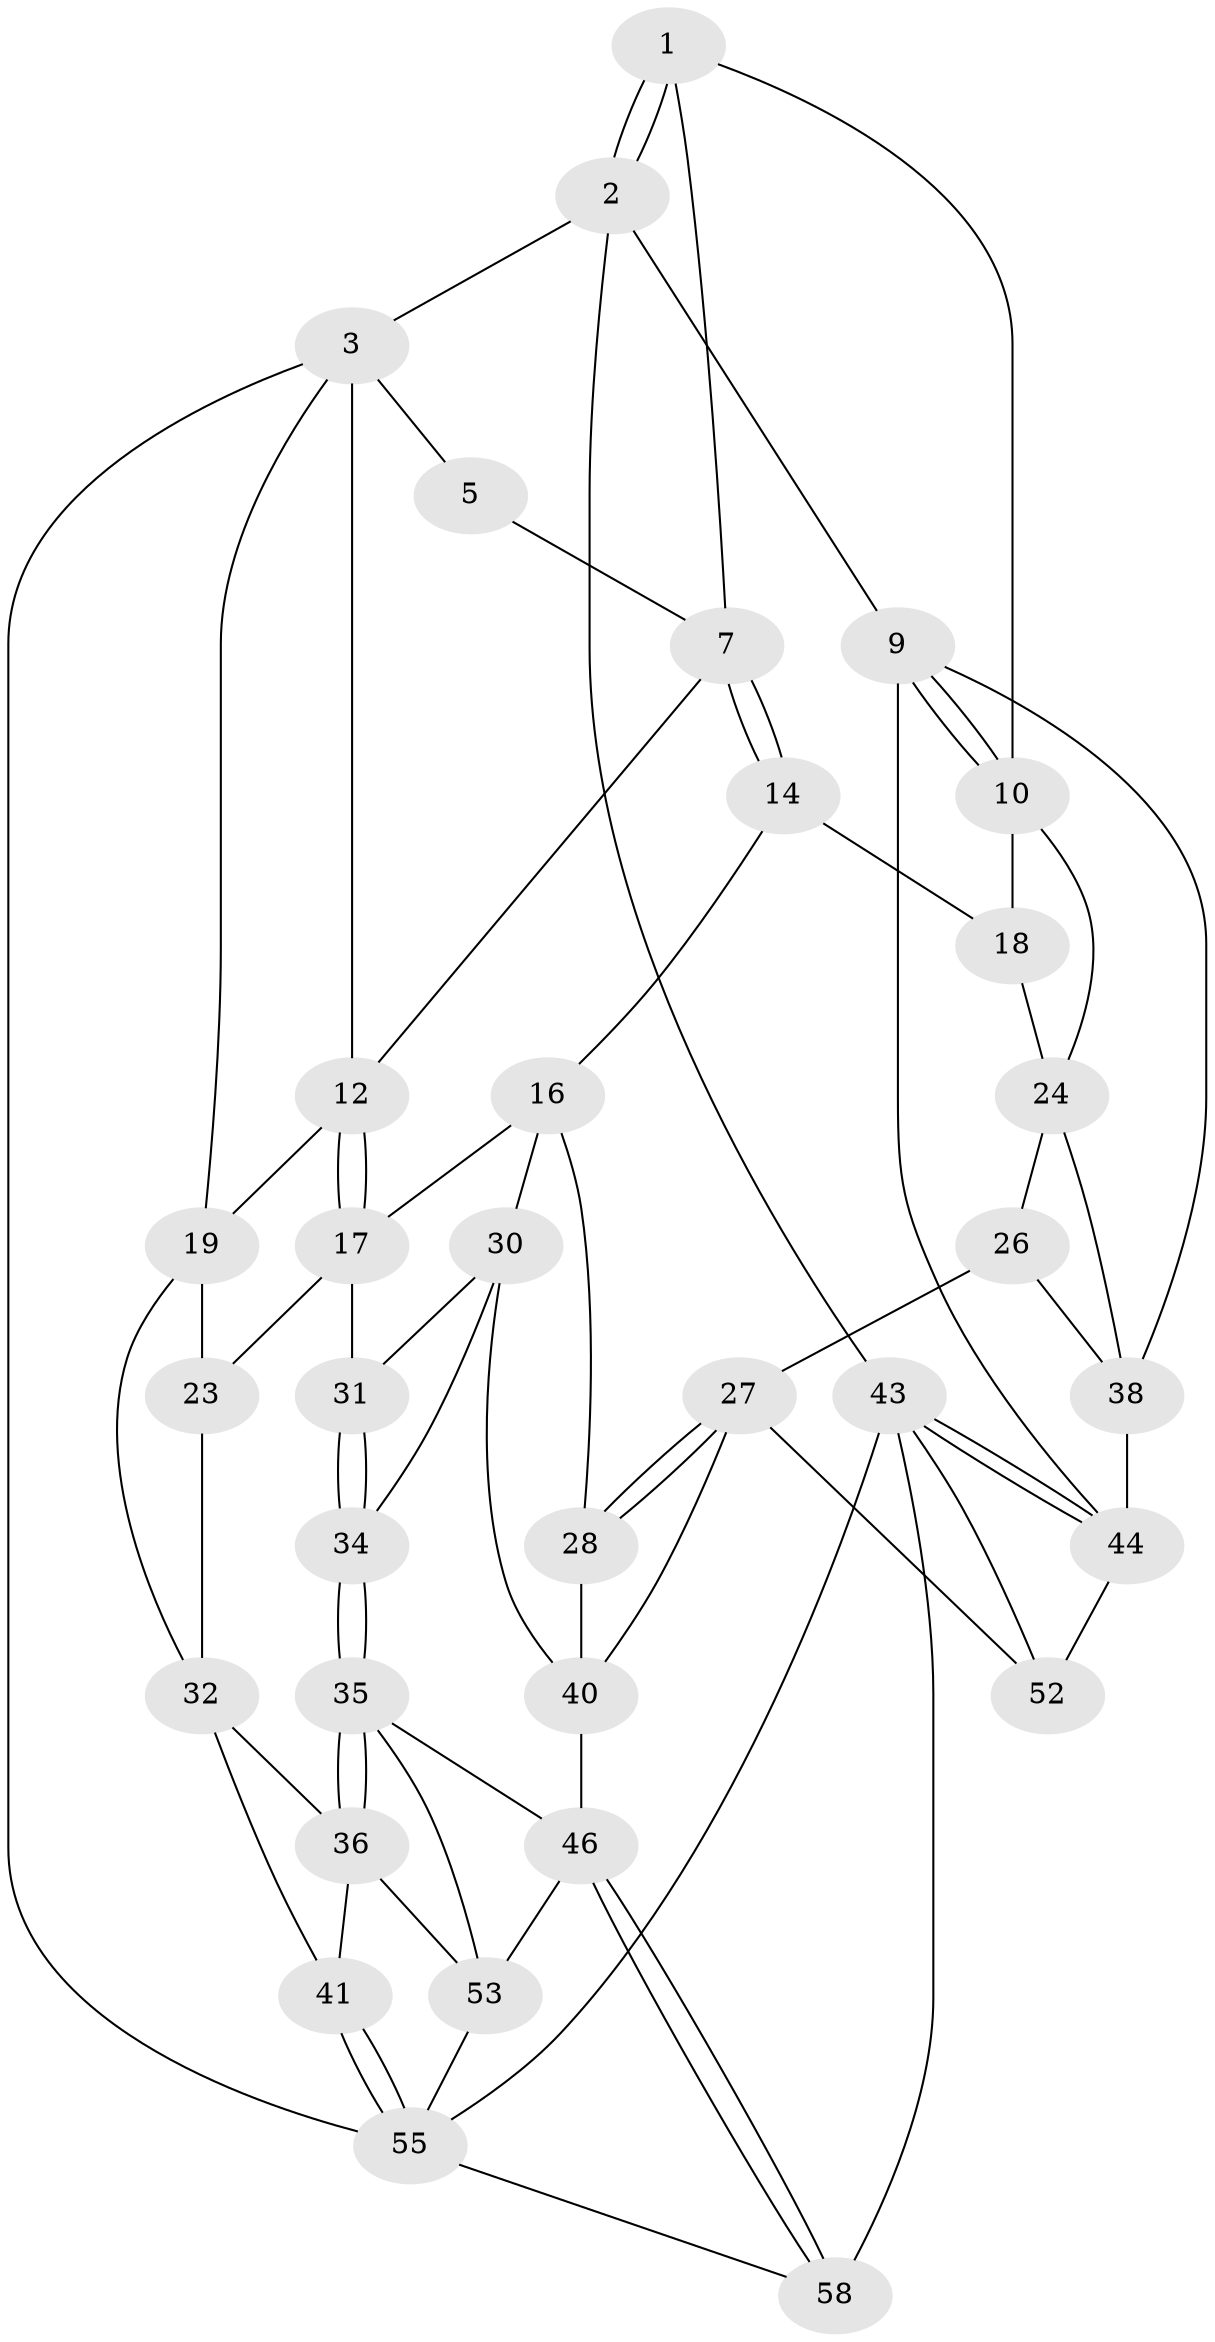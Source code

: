 // Generated by graph-tools (version 1.1) at 2025/24/03/03/25 07:24:32]
// undirected, 34 vertices, 74 edges
graph export_dot {
graph [start="1"]
  node [color=gray90,style=filled];
  1 [pos="+1+0",super="+6"];
  2 [pos="+1+0"];
  3 [pos="+0+0",super="+4"];
  5 [pos="+0.502705277227483+0"];
  7 [pos="+0.6523810214540359+0.1716651412538772",super="+8"];
  9 [pos="+1+0.44099786271972385",super="+37"];
  10 [pos="+0.9743063926737928+0.4095602272920344",super="+11"];
  12 [pos="+0.505809690476947+0.19020508764025154",super="+13"];
  14 [pos="+0.6781360422805399+0.22430579853459467",super="+15"];
  16 [pos="+0.5538930422390762+0.42012640270844975",super="+29"];
  17 [pos="+0.4954909913191266+0.381533393535577",super="+22"];
  18 [pos="+0.8110970510267019+0.27696741114349305",super="+21"];
  19 [pos="+0.17539499875683026+0.2902431832381124",super="+20"];
  23 [pos="+0.22552838110327392+0.41094678735144996"];
  24 [pos="+0.8188128796469626+0.4808944995897309",super="+25"];
  26 [pos="+0.7074643936510144+0.6061684744616134"];
  27 [pos="+0.7045416840081565+0.6064949323108638",super="+49"];
  28 [pos="+0.6782897343494664+0.5962999575010979"];
  30 [pos="+0.44765757931972994+0.5871995547811515",super="+39"];
  31 [pos="+0.32896931892477027+0.5199886571638528"];
  32 [pos="+0.19889227547394905+0.4421917892900595",super="+33"];
  34 [pos="+0.30226659220256374+0.6748864351415474"];
  35 [pos="+0.2789513369797935+0.7620897193134994",super="+48"];
  36 [pos="+0.15609990457400602+0.6290496561960711",super="+42"];
  38 [pos="+0.9807894048548512+0.6840954704546762",super="+50"];
  40 [pos="+0.4954003838947021+0.6604654886430524",super="+45"];
  41 [pos="+0+0.6811330313153171"];
  43 [pos="+1+1",super="+57"];
  44 [pos="+1+1",super="+51"];
  46 [pos="+0.39727573461135113+0.9492285627730314",super="+47"];
  52 [pos="+0.7284635242779604+0.8862734464870883"];
  53 [pos="+0.13589742889895323+0.7443337228871895",super="+54"];
  55 [pos="+0+0.907664924934849",super="+56"];
  58 [pos="+0.4559454443792114+1"];
  1 -- 2;
  1 -- 2;
  1 -- 7;
  1 -- 10;
  2 -- 3;
  2 -- 9;
  2 -- 43;
  3 -- 55;
  3 -- 19;
  3 -- 5;
  3 -- 12;
  5 -- 7;
  7 -- 14;
  7 -- 14;
  7 -- 12;
  9 -- 10;
  9 -- 10;
  9 -- 44;
  9 -- 38;
  10 -- 24;
  10 -- 18;
  12 -- 17;
  12 -- 17;
  12 -- 19;
  14 -- 18 [weight=2];
  14 -- 16;
  16 -- 17;
  16 -- 28;
  16 -- 30;
  17 -- 23;
  17 -- 31;
  18 -- 24;
  19 -- 23;
  19 -- 32;
  23 -- 32;
  24 -- 26;
  24 -- 38;
  26 -- 27;
  26 -- 38;
  27 -- 28;
  27 -- 28;
  27 -- 52;
  27 -- 40;
  28 -- 40;
  30 -- 31;
  30 -- 40;
  30 -- 34;
  31 -- 34;
  31 -- 34;
  32 -- 36;
  32 -- 41;
  34 -- 35;
  34 -- 35;
  35 -- 36;
  35 -- 36;
  35 -- 53;
  35 -- 46;
  36 -- 41;
  36 -- 53;
  38 -- 44;
  40 -- 46;
  41 -- 55;
  41 -- 55;
  43 -- 44;
  43 -- 44;
  43 -- 55;
  43 -- 58;
  43 -- 52;
  44 -- 52;
  46 -- 58;
  46 -- 58;
  46 -- 53;
  53 -- 55;
  55 -- 58;
}
